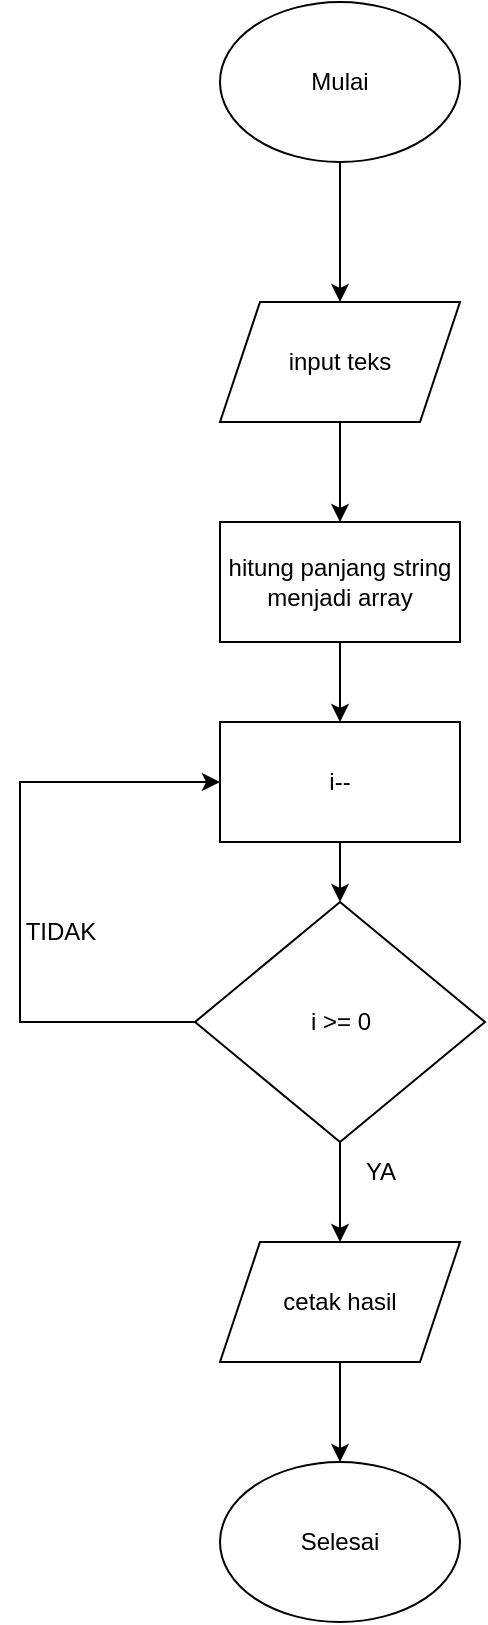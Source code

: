 <mxfile version="20.3.6" type="device"><diagram id="xCKc_v7o2gQsr6Zm6Xz_" name="Page-1"><mxGraphModel dx="1209" dy="781" grid="0" gridSize="10" guides="1" tooltips="1" connect="1" arrows="1" fold="1" page="1" pageScale="1" pageWidth="850" pageHeight="1100" background="#FFFFFF" math="0" shadow="0"><root><mxCell id="0"/><mxCell id="1" parent="0"/><mxCell id="ZvX4WIOopecow-NINZh0-3" style="edgeStyle=orthogonalEdgeStyle;rounded=0;orthogonalLoop=1;jettySize=auto;html=1;exitX=0.5;exitY=1;exitDx=0;exitDy=0;" parent="1" source="ZvX4WIOopecow-NINZh0-1" target="ZvX4WIOopecow-NINZh0-2" edge="1"><mxGeometry relative="1" as="geometry"/></mxCell><mxCell id="ZvX4WIOopecow-NINZh0-1" value="Mulai" style="ellipse;whiteSpace=wrap;html=1;" parent="1" vertex="1"><mxGeometry x="340" y="20" width="120" height="80" as="geometry"/></mxCell><mxCell id="ZvX4WIOopecow-NINZh0-5" style="edgeStyle=orthogonalEdgeStyle;rounded=0;orthogonalLoop=1;jettySize=auto;html=1;exitX=0.5;exitY=1;exitDx=0;exitDy=0;entryX=0.5;entryY=0;entryDx=0;entryDy=0;" parent="1" source="ZvX4WIOopecow-NINZh0-2" target="ZvX4WIOopecow-NINZh0-4" edge="1"><mxGeometry relative="1" as="geometry"/></mxCell><mxCell id="ZvX4WIOopecow-NINZh0-2" value="input teks" style="shape=parallelogram;perimeter=parallelogramPerimeter;whiteSpace=wrap;html=1;fixedSize=1;" parent="1" vertex="1"><mxGeometry x="340" y="170" width="120" height="60" as="geometry"/></mxCell><mxCell id="ZvX4WIOopecow-NINZh0-9" style="edgeStyle=orthogonalEdgeStyle;rounded=0;orthogonalLoop=1;jettySize=auto;html=1;exitX=0.5;exitY=1;exitDx=0;exitDy=0;entryX=0.5;entryY=0;entryDx=0;entryDy=0;" parent="1" source="ZvX4WIOopecow-NINZh0-4" target="ZvX4WIOopecow-NINZh0-8" edge="1"><mxGeometry relative="1" as="geometry"/></mxCell><mxCell id="ZvX4WIOopecow-NINZh0-4" value="hitung panjang string menjadi array" style="rounded=0;whiteSpace=wrap;html=1;" parent="1" vertex="1"><mxGeometry x="340" y="280" width="120" height="60" as="geometry"/></mxCell><mxCell id="ZvX4WIOopecow-NINZh0-12" style="edgeStyle=orthogonalEdgeStyle;rounded=0;orthogonalLoop=1;jettySize=auto;html=1;exitX=0.5;exitY=1;exitDx=0;exitDy=0;entryX=0.5;entryY=0;entryDx=0;entryDy=0;" parent="1" source="ZvX4WIOopecow-NINZh0-6" target="ZvX4WIOopecow-NINZh0-11" edge="1"><mxGeometry relative="1" as="geometry"/></mxCell><mxCell id="ZvX4WIOopecow-NINZh0-15" style="edgeStyle=orthogonalEdgeStyle;rounded=0;orthogonalLoop=1;jettySize=auto;html=1;exitX=0;exitY=0.5;exitDx=0;exitDy=0;entryX=0;entryY=0.5;entryDx=0;entryDy=0;" parent="1" source="ZvX4WIOopecow-NINZh0-6" target="ZvX4WIOopecow-NINZh0-8" edge="1"><mxGeometry relative="1" as="geometry"><mxPoint x="200" y="390" as="targetPoint"/><Array as="points"><mxPoint x="240" y="530"/><mxPoint x="240" y="410"/></Array></mxGeometry></mxCell><mxCell id="ZvX4WIOopecow-NINZh0-6" value="i &amp;gt;= 0" style="rhombus;whiteSpace=wrap;html=1;" parent="1" vertex="1"><mxGeometry x="327.5" y="470" width="145" height="120" as="geometry"/></mxCell><mxCell id="ZvX4WIOopecow-NINZh0-10" style="edgeStyle=orthogonalEdgeStyle;rounded=0;orthogonalLoop=1;jettySize=auto;html=1;exitX=0.5;exitY=1;exitDx=0;exitDy=0;entryX=0.5;entryY=0;entryDx=0;entryDy=0;" parent="1" source="ZvX4WIOopecow-NINZh0-8" target="ZvX4WIOopecow-NINZh0-6" edge="1"><mxGeometry relative="1" as="geometry"/></mxCell><mxCell id="ZvX4WIOopecow-NINZh0-8" value="i--" style="rounded=0;whiteSpace=wrap;html=1;" parent="1" vertex="1"><mxGeometry x="340" y="380" width="120" height="60" as="geometry"/></mxCell><mxCell id="ZvX4WIOopecow-NINZh0-14" style="edgeStyle=orthogonalEdgeStyle;rounded=0;orthogonalLoop=1;jettySize=auto;html=1;exitX=0.5;exitY=1;exitDx=0;exitDy=0;entryX=0.5;entryY=0;entryDx=0;entryDy=0;" parent="1" source="ZvX4WIOopecow-NINZh0-11" target="ZvX4WIOopecow-NINZh0-13" edge="1"><mxGeometry relative="1" as="geometry"/></mxCell><mxCell id="ZvX4WIOopecow-NINZh0-11" value="cetak hasil" style="shape=parallelogram;perimeter=parallelogramPerimeter;whiteSpace=wrap;html=1;fixedSize=1;" parent="1" vertex="1"><mxGeometry x="340" y="640" width="120" height="60" as="geometry"/></mxCell><mxCell id="ZvX4WIOopecow-NINZh0-13" value="Selesai" style="ellipse;whiteSpace=wrap;html=1;" parent="1" vertex="1"><mxGeometry x="340" y="750" width="120" height="80" as="geometry"/></mxCell><mxCell id="ZvX4WIOopecow-NINZh0-16" value="YA" style="text;html=1;align=center;verticalAlign=middle;resizable=0;points=[];autosize=1;strokeColor=none;fillColor=none;" parent="1" vertex="1"><mxGeometry x="400" y="590" width="40" height="30" as="geometry"/></mxCell><mxCell id="ZvX4WIOopecow-NINZh0-17" value="TIDAK" style="text;html=1;align=center;verticalAlign=middle;resizable=0;points=[];autosize=1;strokeColor=none;fillColor=none;" parent="1" vertex="1"><mxGeometry x="230" y="470" width="60" height="30" as="geometry"/></mxCell></root></mxGraphModel></diagram></mxfile>